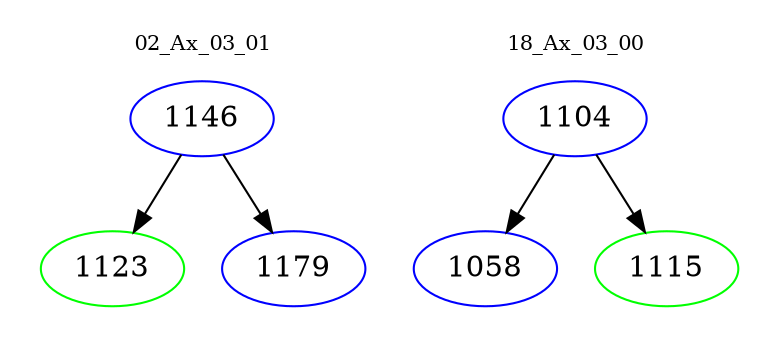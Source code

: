 digraph{
subgraph cluster_0 {
color = white
label = "02_Ax_03_01";
fontsize=10;
T0_1146 [label="1146", color="blue"]
T0_1146 -> T0_1123 [color="black"]
T0_1123 [label="1123", color="green"]
T0_1146 -> T0_1179 [color="black"]
T0_1179 [label="1179", color="blue"]
}
subgraph cluster_1 {
color = white
label = "18_Ax_03_00";
fontsize=10;
T1_1104 [label="1104", color="blue"]
T1_1104 -> T1_1058 [color="black"]
T1_1058 [label="1058", color="blue"]
T1_1104 -> T1_1115 [color="black"]
T1_1115 [label="1115", color="green"]
}
}

